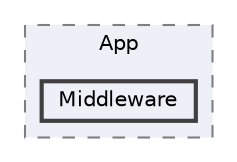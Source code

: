 digraph "C:/Users/Ralf/git/Pro4-Final/Pro4-Final-H7/App/Middleware"
{
 // LATEX_PDF_SIZE
  bgcolor="transparent";
  edge [fontname=Helvetica,fontsize=10,labelfontname=Helvetica,labelfontsize=10];
  node [fontname=Helvetica,fontsize=10,shape=box,height=0.2,width=0.4];
  compound=true
  subgraph clusterdir_7aeaecfeeaad5b454fd6b5dd34f24854 {
    graph [ bgcolor="#edf0f7", pencolor="grey50", label="App", fontname=Helvetica,fontsize=10 style="filled,dashed", URL="dir_7aeaecfeeaad5b454fd6b5dd34f24854.html",tooltip=""]
  dir_a38b73af48a088ed276033fa2e5ebbf9 [label="Middleware", fillcolor="#edf0f7", color="grey25", style="filled,bold", URL="dir_a38b73af48a088ed276033fa2e5ebbf9.html",tooltip=""];
  }
}
